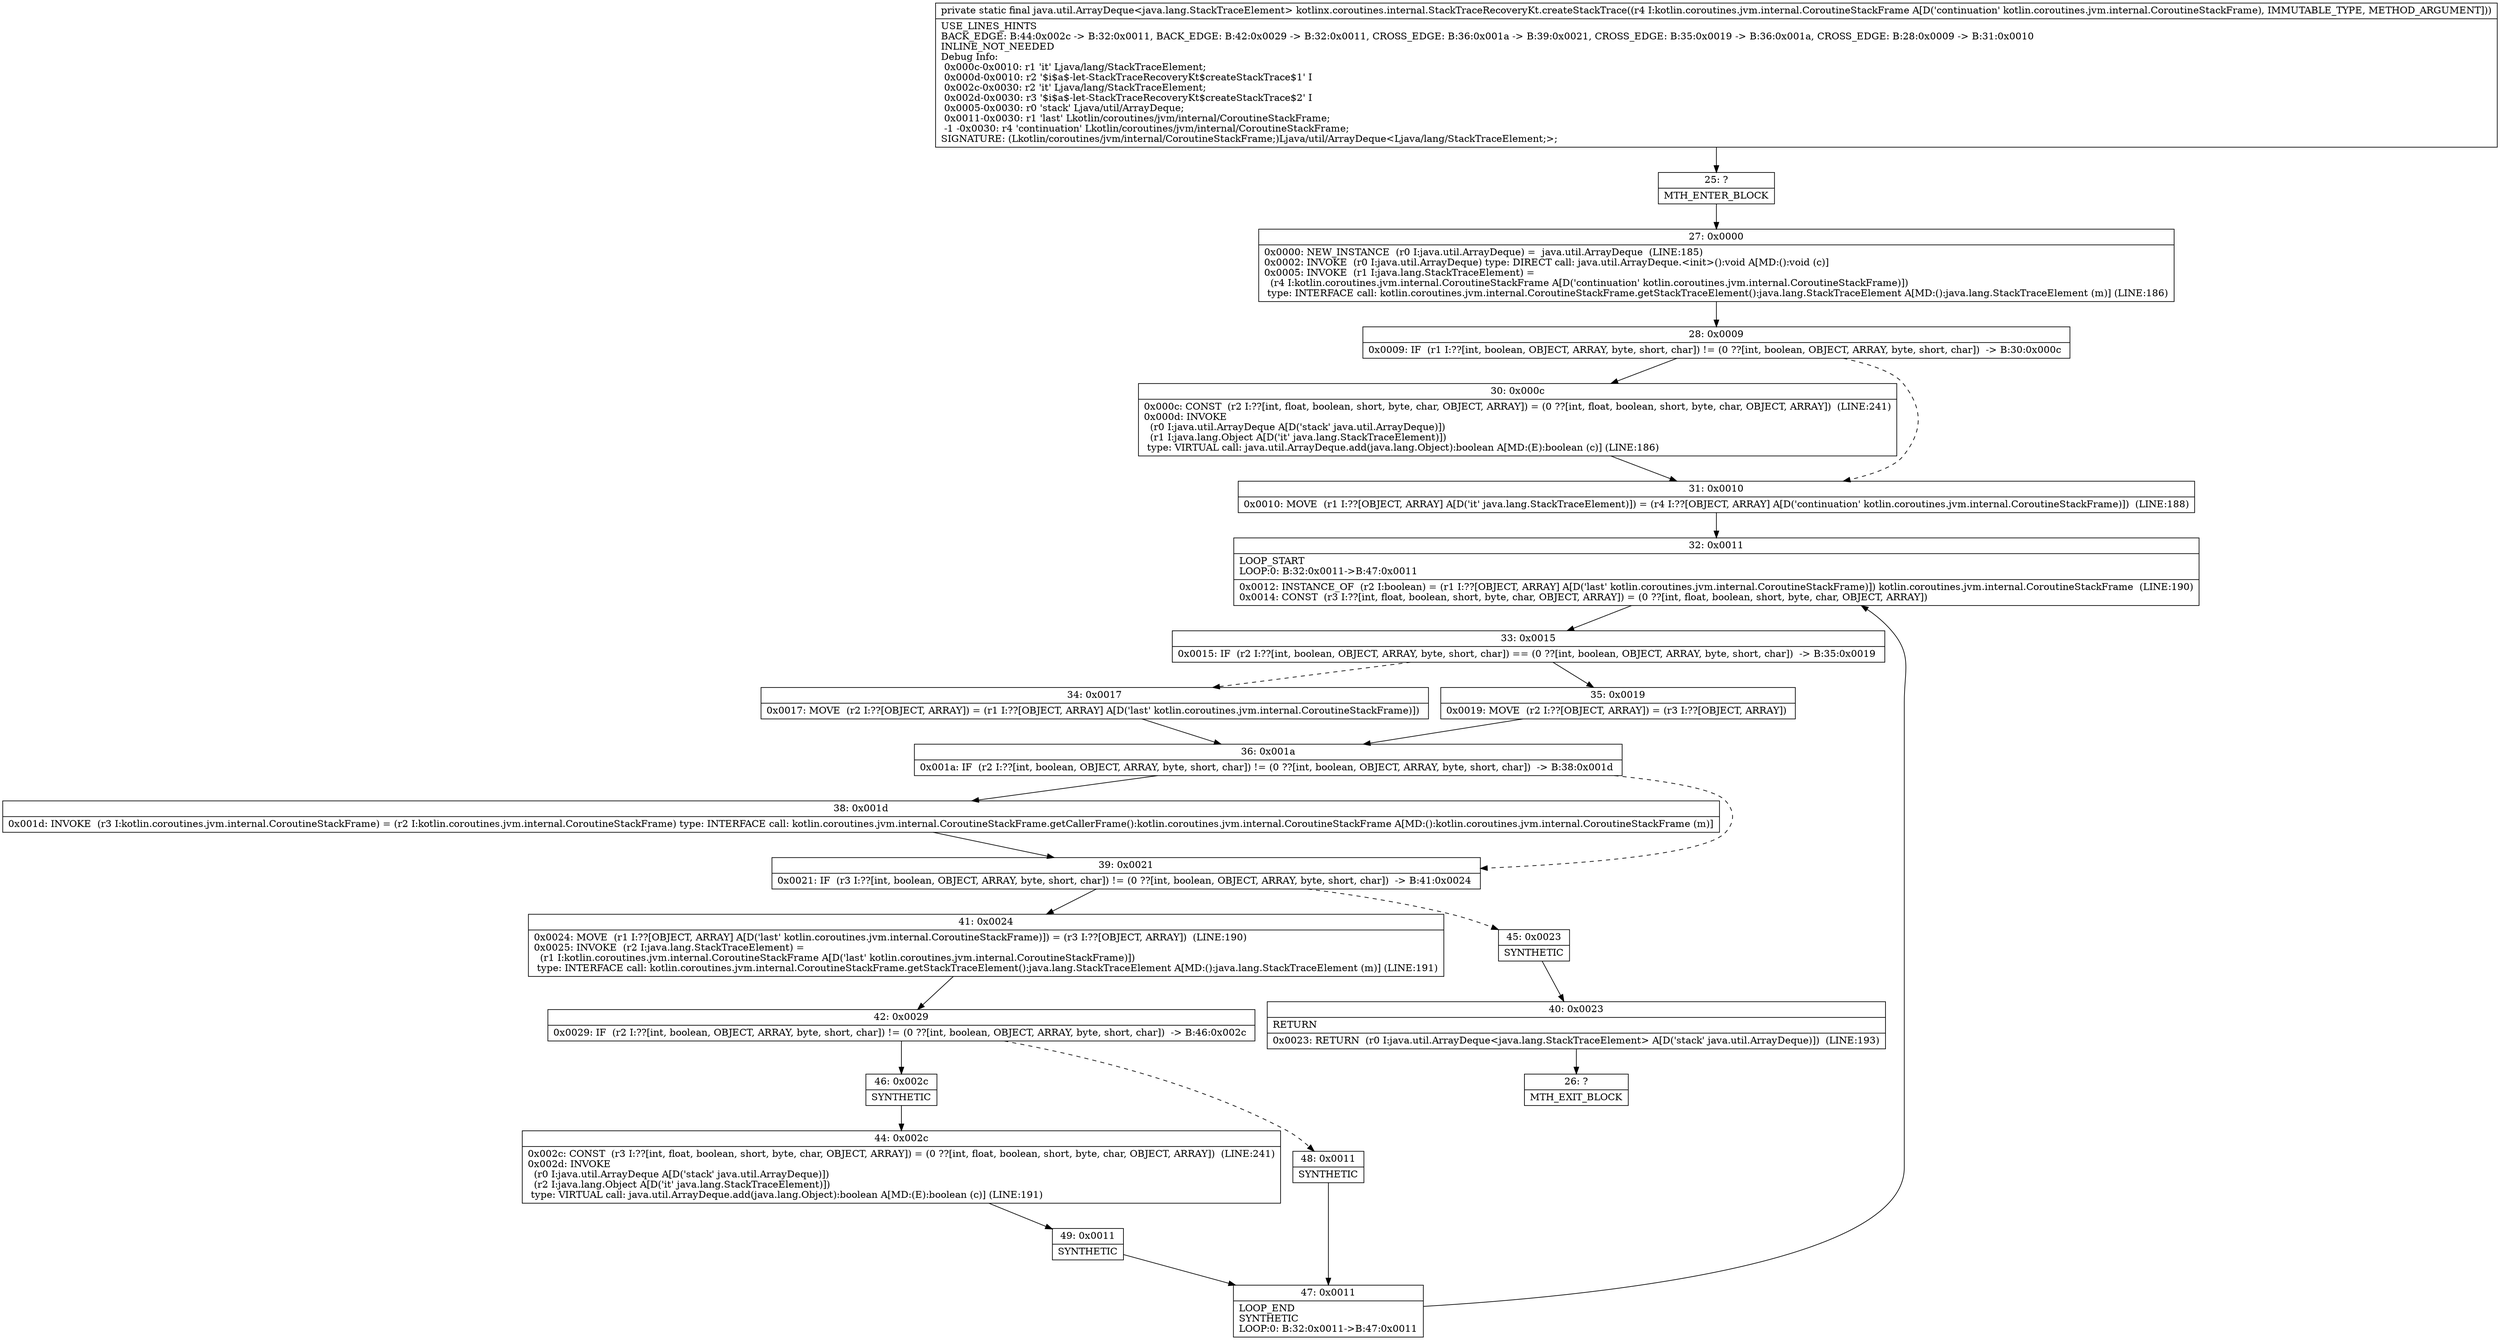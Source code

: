 digraph "CFG forkotlinx.coroutines.internal.StackTraceRecoveryKt.createStackTrace(Lkotlin\/coroutines\/jvm\/internal\/CoroutineStackFrame;)Ljava\/util\/ArrayDeque;" {
Node_25 [shape=record,label="{25\:\ ?|MTH_ENTER_BLOCK\l}"];
Node_27 [shape=record,label="{27\:\ 0x0000|0x0000: NEW_INSTANCE  (r0 I:java.util.ArrayDeque) =  java.util.ArrayDeque  (LINE:185)\l0x0002: INVOKE  (r0 I:java.util.ArrayDeque) type: DIRECT call: java.util.ArrayDeque.\<init\>():void A[MD:():void (c)]\l0x0005: INVOKE  (r1 I:java.lang.StackTraceElement) = \l  (r4 I:kotlin.coroutines.jvm.internal.CoroutineStackFrame A[D('continuation' kotlin.coroutines.jvm.internal.CoroutineStackFrame)])\l type: INTERFACE call: kotlin.coroutines.jvm.internal.CoroutineStackFrame.getStackTraceElement():java.lang.StackTraceElement A[MD:():java.lang.StackTraceElement (m)] (LINE:186)\l}"];
Node_28 [shape=record,label="{28\:\ 0x0009|0x0009: IF  (r1 I:??[int, boolean, OBJECT, ARRAY, byte, short, char]) != (0 ??[int, boolean, OBJECT, ARRAY, byte, short, char])  \-\> B:30:0x000c \l}"];
Node_30 [shape=record,label="{30\:\ 0x000c|0x000c: CONST  (r2 I:??[int, float, boolean, short, byte, char, OBJECT, ARRAY]) = (0 ??[int, float, boolean, short, byte, char, OBJECT, ARRAY])  (LINE:241)\l0x000d: INVOKE  \l  (r0 I:java.util.ArrayDeque A[D('stack' java.util.ArrayDeque)])\l  (r1 I:java.lang.Object A[D('it' java.lang.StackTraceElement)])\l type: VIRTUAL call: java.util.ArrayDeque.add(java.lang.Object):boolean A[MD:(E):boolean (c)] (LINE:186)\l}"];
Node_31 [shape=record,label="{31\:\ 0x0010|0x0010: MOVE  (r1 I:??[OBJECT, ARRAY] A[D('it' java.lang.StackTraceElement)]) = (r4 I:??[OBJECT, ARRAY] A[D('continuation' kotlin.coroutines.jvm.internal.CoroutineStackFrame)])  (LINE:188)\l}"];
Node_32 [shape=record,label="{32\:\ 0x0011|LOOP_START\lLOOP:0: B:32:0x0011\-\>B:47:0x0011\l|0x0012: INSTANCE_OF  (r2 I:boolean) = (r1 I:??[OBJECT, ARRAY] A[D('last' kotlin.coroutines.jvm.internal.CoroutineStackFrame)]) kotlin.coroutines.jvm.internal.CoroutineStackFrame  (LINE:190)\l0x0014: CONST  (r3 I:??[int, float, boolean, short, byte, char, OBJECT, ARRAY]) = (0 ??[int, float, boolean, short, byte, char, OBJECT, ARRAY]) \l}"];
Node_33 [shape=record,label="{33\:\ 0x0015|0x0015: IF  (r2 I:??[int, boolean, OBJECT, ARRAY, byte, short, char]) == (0 ??[int, boolean, OBJECT, ARRAY, byte, short, char])  \-\> B:35:0x0019 \l}"];
Node_34 [shape=record,label="{34\:\ 0x0017|0x0017: MOVE  (r2 I:??[OBJECT, ARRAY]) = (r1 I:??[OBJECT, ARRAY] A[D('last' kotlin.coroutines.jvm.internal.CoroutineStackFrame)]) \l}"];
Node_36 [shape=record,label="{36\:\ 0x001a|0x001a: IF  (r2 I:??[int, boolean, OBJECT, ARRAY, byte, short, char]) != (0 ??[int, boolean, OBJECT, ARRAY, byte, short, char])  \-\> B:38:0x001d \l}"];
Node_38 [shape=record,label="{38\:\ 0x001d|0x001d: INVOKE  (r3 I:kotlin.coroutines.jvm.internal.CoroutineStackFrame) = (r2 I:kotlin.coroutines.jvm.internal.CoroutineStackFrame) type: INTERFACE call: kotlin.coroutines.jvm.internal.CoroutineStackFrame.getCallerFrame():kotlin.coroutines.jvm.internal.CoroutineStackFrame A[MD:():kotlin.coroutines.jvm.internal.CoroutineStackFrame (m)]\l}"];
Node_39 [shape=record,label="{39\:\ 0x0021|0x0021: IF  (r3 I:??[int, boolean, OBJECT, ARRAY, byte, short, char]) != (0 ??[int, boolean, OBJECT, ARRAY, byte, short, char])  \-\> B:41:0x0024 \l}"];
Node_41 [shape=record,label="{41\:\ 0x0024|0x0024: MOVE  (r1 I:??[OBJECT, ARRAY] A[D('last' kotlin.coroutines.jvm.internal.CoroutineStackFrame)]) = (r3 I:??[OBJECT, ARRAY])  (LINE:190)\l0x0025: INVOKE  (r2 I:java.lang.StackTraceElement) = \l  (r1 I:kotlin.coroutines.jvm.internal.CoroutineStackFrame A[D('last' kotlin.coroutines.jvm.internal.CoroutineStackFrame)])\l type: INTERFACE call: kotlin.coroutines.jvm.internal.CoroutineStackFrame.getStackTraceElement():java.lang.StackTraceElement A[MD:():java.lang.StackTraceElement (m)] (LINE:191)\l}"];
Node_42 [shape=record,label="{42\:\ 0x0029|0x0029: IF  (r2 I:??[int, boolean, OBJECT, ARRAY, byte, short, char]) != (0 ??[int, boolean, OBJECT, ARRAY, byte, short, char])  \-\> B:46:0x002c \l}"];
Node_46 [shape=record,label="{46\:\ 0x002c|SYNTHETIC\l}"];
Node_44 [shape=record,label="{44\:\ 0x002c|0x002c: CONST  (r3 I:??[int, float, boolean, short, byte, char, OBJECT, ARRAY]) = (0 ??[int, float, boolean, short, byte, char, OBJECT, ARRAY])  (LINE:241)\l0x002d: INVOKE  \l  (r0 I:java.util.ArrayDeque A[D('stack' java.util.ArrayDeque)])\l  (r2 I:java.lang.Object A[D('it' java.lang.StackTraceElement)])\l type: VIRTUAL call: java.util.ArrayDeque.add(java.lang.Object):boolean A[MD:(E):boolean (c)] (LINE:191)\l}"];
Node_49 [shape=record,label="{49\:\ 0x0011|SYNTHETIC\l}"];
Node_47 [shape=record,label="{47\:\ 0x0011|LOOP_END\lSYNTHETIC\lLOOP:0: B:32:0x0011\-\>B:47:0x0011\l}"];
Node_48 [shape=record,label="{48\:\ 0x0011|SYNTHETIC\l}"];
Node_45 [shape=record,label="{45\:\ 0x0023|SYNTHETIC\l}"];
Node_40 [shape=record,label="{40\:\ 0x0023|RETURN\l|0x0023: RETURN  (r0 I:java.util.ArrayDeque\<java.lang.StackTraceElement\> A[D('stack' java.util.ArrayDeque)])  (LINE:193)\l}"];
Node_26 [shape=record,label="{26\:\ ?|MTH_EXIT_BLOCK\l}"];
Node_35 [shape=record,label="{35\:\ 0x0019|0x0019: MOVE  (r2 I:??[OBJECT, ARRAY]) = (r3 I:??[OBJECT, ARRAY]) \l}"];
MethodNode[shape=record,label="{private static final java.util.ArrayDeque\<java.lang.StackTraceElement\> kotlinx.coroutines.internal.StackTraceRecoveryKt.createStackTrace((r4 I:kotlin.coroutines.jvm.internal.CoroutineStackFrame A[D('continuation' kotlin.coroutines.jvm.internal.CoroutineStackFrame), IMMUTABLE_TYPE, METHOD_ARGUMENT]))  | USE_LINES_HINTS\lBACK_EDGE: B:44:0x002c \-\> B:32:0x0011, BACK_EDGE: B:42:0x0029 \-\> B:32:0x0011, CROSS_EDGE: B:36:0x001a \-\> B:39:0x0021, CROSS_EDGE: B:35:0x0019 \-\> B:36:0x001a, CROSS_EDGE: B:28:0x0009 \-\> B:31:0x0010\lINLINE_NOT_NEEDED\lDebug Info:\l  0x000c\-0x0010: r1 'it' Ljava\/lang\/StackTraceElement;\l  0x000d\-0x0010: r2 '$i$a$\-let\-StackTraceRecoveryKt$createStackTrace$1' I\l  0x002c\-0x0030: r2 'it' Ljava\/lang\/StackTraceElement;\l  0x002d\-0x0030: r3 '$i$a$\-let\-StackTraceRecoveryKt$createStackTrace$2' I\l  0x0005\-0x0030: r0 'stack' Ljava\/util\/ArrayDeque;\l  0x0011\-0x0030: r1 'last' Lkotlin\/coroutines\/jvm\/internal\/CoroutineStackFrame;\l  \-1 \-0x0030: r4 'continuation' Lkotlin\/coroutines\/jvm\/internal\/CoroutineStackFrame;\lSIGNATURE: (Lkotlin\/coroutines\/jvm\/internal\/CoroutineStackFrame;)Ljava\/util\/ArrayDeque\<Ljava\/lang\/StackTraceElement;\>;\l}"];
MethodNode -> Node_25;Node_25 -> Node_27;
Node_27 -> Node_28;
Node_28 -> Node_30;
Node_28 -> Node_31[style=dashed];
Node_30 -> Node_31;
Node_31 -> Node_32;
Node_32 -> Node_33;
Node_33 -> Node_34[style=dashed];
Node_33 -> Node_35;
Node_34 -> Node_36;
Node_36 -> Node_38;
Node_36 -> Node_39[style=dashed];
Node_38 -> Node_39;
Node_39 -> Node_41;
Node_39 -> Node_45[style=dashed];
Node_41 -> Node_42;
Node_42 -> Node_46;
Node_42 -> Node_48[style=dashed];
Node_46 -> Node_44;
Node_44 -> Node_49;
Node_49 -> Node_47;
Node_47 -> Node_32;
Node_48 -> Node_47;
Node_45 -> Node_40;
Node_40 -> Node_26;
Node_35 -> Node_36;
}

